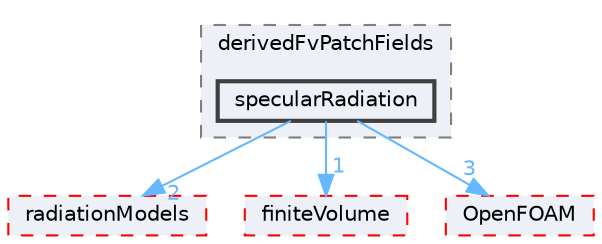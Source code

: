 digraph "src/thermophysicalModels/radiation/derivedFvPatchFields/specularRadiation"
{
 // LATEX_PDF_SIZE
  bgcolor="transparent";
  edge [fontname=Helvetica,fontsize=10,labelfontname=Helvetica,labelfontsize=10];
  node [fontname=Helvetica,fontsize=10,shape=box,height=0.2,width=0.4];
  compound=true
  subgraph clusterdir_530cedc3d4dca2a21c1df83b126c2fbd {
    graph [ bgcolor="#edf0f7", pencolor="grey50", label="derivedFvPatchFields", fontname=Helvetica,fontsize=10 style="filled,dashed", URL="dir_530cedc3d4dca2a21c1df83b126c2fbd.html",tooltip=""]
  dir_7c2977f30dcc071f676ec2726830fd99 [label="specularRadiation", fillcolor="#edf0f7", color="grey25", style="filled,bold", URL="dir_7c2977f30dcc071f676ec2726830fd99.html",tooltip=""];
  }
  dir_23cbc874b5ea49089939faa93b6f03ce [label="radiationModels", fillcolor="#edf0f7", color="red", style="filled,dashed", URL="dir_23cbc874b5ea49089939faa93b6f03ce.html",tooltip=""];
  dir_9bd15774b555cf7259a6fa18f99fe99b [label="finiteVolume", fillcolor="#edf0f7", color="red", style="filled,dashed", URL="dir_9bd15774b555cf7259a6fa18f99fe99b.html",tooltip=""];
  dir_c5473ff19b20e6ec4dfe5c310b3778a8 [label="OpenFOAM", fillcolor="#edf0f7", color="red", style="filled,dashed", URL="dir_c5473ff19b20e6ec4dfe5c310b3778a8.html",tooltip=""];
  dir_7c2977f30dcc071f676ec2726830fd99->dir_23cbc874b5ea49089939faa93b6f03ce [headlabel="2", labeldistance=1.5 headhref="dir_003690_003174.html" href="dir_003690_003174.html" color="steelblue1" fontcolor="steelblue1"];
  dir_7c2977f30dcc071f676ec2726830fd99->dir_9bd15774b555cf7259a6fa18f99fe99b [headlabel="1", labeldistance=1.5 headhref="dir_003690_001387.html" href="dir_003690_001387.html" color="steelblue1" fontcolor="steelblue1"];
  dir_7c2977f30dcc071f676ec2726830fd99->dir_c5473ff19b20e6ec4dfe5c310b3778a8 [headlabel="3", labeldistance=1.5 headhref="dir_003690_002695.html" href="dir_003690_002695.html" color="steelblue1" fontcolor="steelblue1"];
}

